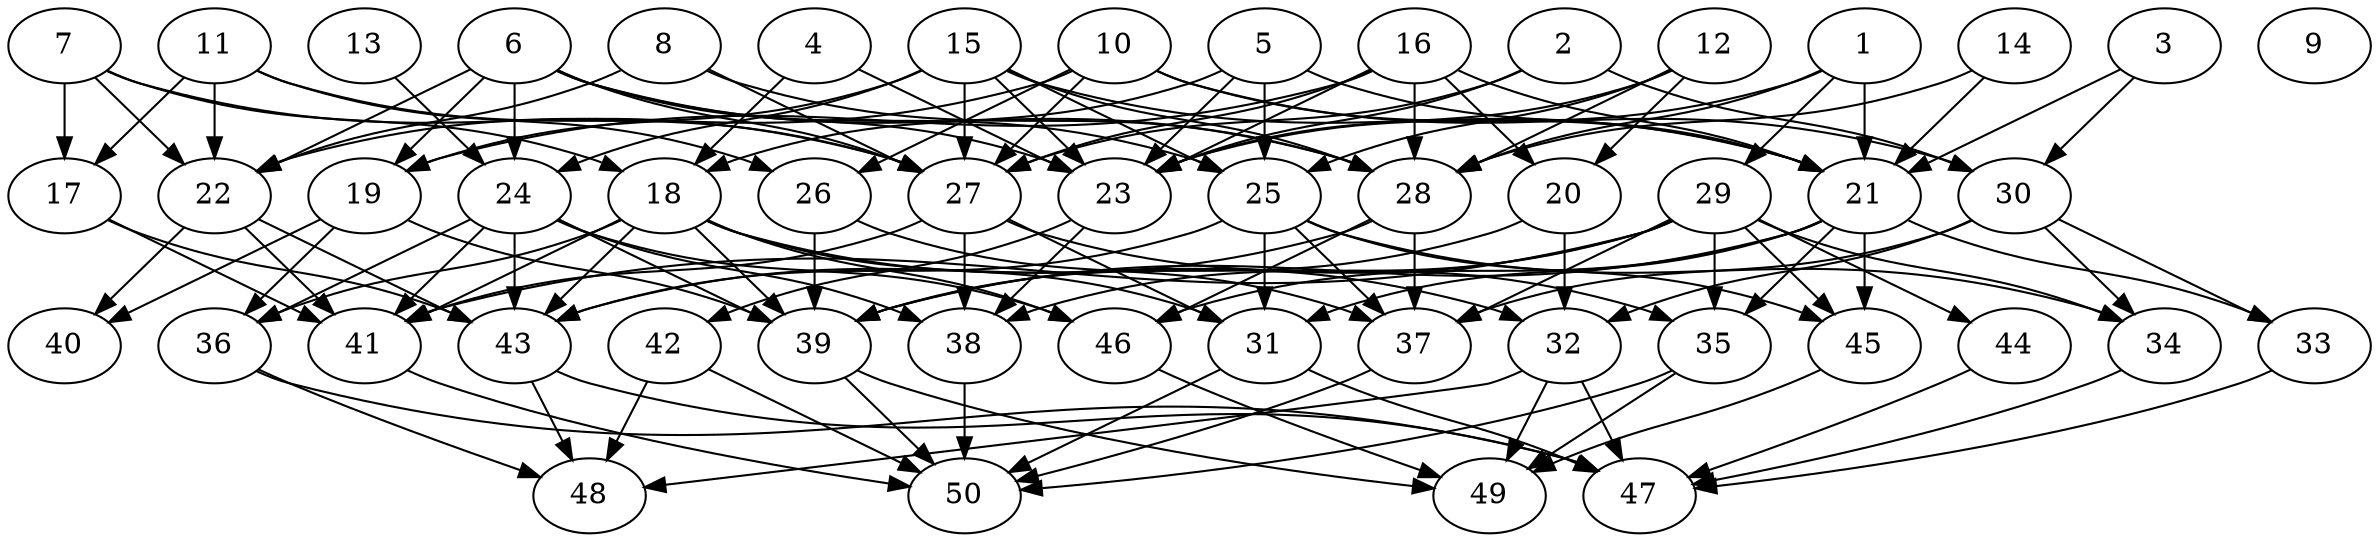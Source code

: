 // DAG automatically generated by daggen at Thu Oct  3 14:07:57 2019
// ./daggen --dot -n 50 --ccr 0.3 --fat 0.7 --regular 0.9 --density 0.5 --mindata 5242880 --maxdata 52428800 
digraph G {
  1 [size="96573440", alpha="0.19", expect_size="28972032"] 
  1 -> 21 [size ="28972032"]
  1 -> 23 [size ="28972032"]
  1 -> 28 [size ="28972032"]
  1 -> 29 [size ="28972032"]
  2 [size="141052587", alpha="0.02", expect_size="42315776"] 
  2 -> 23 [size ="42315776"]
  2 -> 27 [size ="42315776"]
  2 -> 30 [size ="42315776"]
  3 [size="47339520", alpha="0.20", expect_size="14201856"] 
  3 -> 21 [size ="14201856"]
  3 -> 30 [size ="14201856"]
  4 [size="74919253", alpha="0.19", expect_size="22475776"] 
  4 -> 18 [size ="22475776"]
  4 -> 23 [size ="22475776"]
  5 [size="20022613", alpha="0.15", expect_size="6006784"] 
  5 -> 18 [size ="6006784"]
  5 -> 21 [size ="6006784"]
  5 -> 23 [size ="6006784"]
  5 -> 25 [size ="6006784"]
  6 [size="103953067", alpha="0.04", expect_size="31185920"] 
  6 -> 19 [size ="31185920"]
  6 -> 22 [size ="31185920"]
  6 -> 23 [size ="31185920"]
  6 -> 24 [size ="31185920"]
  6 -> 25 [size ="31185920"]
  6 -> 27 [size ="31185920"]
  6 -> 28 [size ="31185920"]
  7 [size="141192533", alpha="0.12", expect_size="42357760"] 
  7 -> 17 [size ="42357760"]
  7 -> 18 [size ="42357760"]
  7 -> 22 [size ="42357760"]
  7 -> 27 [size ="42357760"]
  8 [size="28276053", alpha="0.04", expect_size="8482816"] 
  8 -> 22 [size ="8482816"]
  8 -> 27 [size ="8482816"]
  8 -> 28 [size ="8482816"]
  9 [size="150469973", alpha="0.03", expect_size="45140992"] 
  10 [size="125668693", alpha="0.02", expect_size="37700608"] 
  10 -> 21 [size ="37700608"]
  10 -> 22 [size ="37700608"]
  10 -> 26 [size ="37700608"]
  10 -> 27 [size ="37700608"]
  10 -> 30 [size ="37700608"]
  11 [size="68345173", alpha="0.10", expect_size="20503552"] 
  11 -> 17 [size ="20503552"]
  11 -> 22 [size ="20503552"]
  11 -> 26 [size ="20503552"]
  11 -> 27 [size ="20503552"]
  12 [size="57702400", alpha="0.10", expect_size="17310720"] 
  12 -> 20 [size ="17310720"]
  12 -> 23 [size ="17310720"]
  12 -> 25 [size ="17310720"]
  12 -> 28 [size ="17310720"]
  13 [size="77288107", alpha="0.13", expect_size="23186432"] 
  13 -> 24 [size ="23186432"]
  14 [size="75028480", alpha="0.09", expect_size="22508544"] 
  14 -> 21 [size ="22508544"]
  14 -> 28 [size ="22508544"]
  15 [size="70041600", alpha="0.01", expect_size="21012480"] 
  15 -> 19 [size ="21012480"]
  15 -> 21 [size ="21012480"]
  15 -> 23 [size ="21012480"]
  15 -> 24 [size ="21012480"]
  15 -> 25 [size ="21012480"]
  15 -> 27 [size ="21012480"]
  15 -> 28 [size ="21012480"]
  16 [size="29422933", alpha="0.08", expect_size="8826880"] 
  16 -> 19 [size ="8826880"]
  16 -> 20 [size ="8826880"]
  16 -> 21 [size ="8826880"]
  16 -> 23 [size ="8826880"]
  16 -> 27 [size ="8826880"]
  16 -> 28 [size ="8826880"]
  17 [size="58842453", alpha="0.16", expect_size="17652736"] 
  17 -> 41 [size ="17652736"]
  17 -> 43 [size ="17652736"]
  18 [size="154760533", alpha="0.17", expect_size="46428160"] 
  18 -> 31 [size ="46428160"]
  18 -> 32 [size ="46428160"]
  18 -> 36 [size ="46428160"]
  18 -> 39 [size ="46428160"]
  18 -> 41 [size ="46428160"]
  18 -> 43 [size ="46428160"]
  18 -> 46 [size ="46428160"]
  19 [size="32525653", alpha="0.13", expect_size="9757696"] 
  19 -> 36 [size ="9757696"]
  19 -> 39 [size ="9757696"]
  19 -> 40 [size ="9757696"]
  20 [size="55244800", alpha="0.16", expect_size="16573440"] 
  20 -> 32 [size ="16573440"]
  20 -> 39 [size ="16573440"]
  21 [size="69362347", alpha="0.08", expect_size="20808704"] 
  21 -> 31 [size ="20808704"]
  21 -> 33 [size ="20808704"]
  21 -> 35 [size ="20808704"]
  21 -> 39 [size ="20808704"]
  21 -> 45 [size ="20808704"]
  21 -> 46 [size ="20808704"]
  22 [size="148889600", alpha="0.17", expect_size="44666880"] 
  22 -> 40 [size ="44666880"]
  22 -> 41 [size ="44666880"]
  22 -> 43 [size ="44666880"]
  23 [size="68304213", alpha="0.09", expect_size="20491264"] 
  23 -> 38 [size ="20491264"]
  23 -> 42 [size ="20491264"]
  24 [size="172629333", alpha="0.09", expect_size="51788800"] 
  24 -> 36 [size ="51788800"]
  24 -> 38 [size ="51788800"]
  24 -> 39 [size ="51788800"]
  24 -> 41 [size ="51788800"]
  24 -> 43 [size ="51788800"]
  24 -> 46 [size ="51788800"]
  25 [size="88200533", alpha="0.09", expect_size="26460160"] 
  25 -> 31 [size ="26460160"]
  25 -> 34 [size ="26460160"]
  25 -> 37 [size ="26460160"]
  25 -> 43 [size ="26460160"]
  25 -> 45 [size ="26460160"]
  26 [size="96512000", alpha="0.20", expect_size="28953600"] 
  26 -> 37 [size ="28953600"]
  26 -> 39 [size ="28953600"]
  27 [size="156453547", alpha="0.07", expect_size="46936064"] 
  27 -> 31 [size ="46936064"]
  27 -> 35 [size ="46936064"]
  27 -> 38 [size ="46936064"]
  27 -> 41 [size ="46936064"]
  28 [size="124620800", alpha="0.15", expect_size="37386240"] 
  28 -> 37 [size ="37386240"]
  28 -> 43 [size ="37386240"]
  28 -> 46 [size ="37386240"]
  29 [size="100935680", alpha="0.20", expect_size="30280704"] 
  29 -> 34 [size ="30280704"]
  29 -> 35 [size ="30280704"]
  29 -> 37 [size ="30280704"]
  29 -> 38 [size ="30280704"]
  29 -> 39 [size ="30280704"]
  29 -> 41 [size ="30280704"]
  29 -> 44 [size ="30280704"]
  29 -> 45 [size ="30280704"]
  30 [size="45076480", alpha="0.18", expect_size="13522944"] 
  30 -> 32 [size ="13522944"]
  30 -> 33 [size ="13522944"]
  30 -> 34 [size ="13522944"]
  30 -> 37 [size ="13522944"]
  31 [size="168215893", alpha="0.04", expect_size="50464768"] 
  31 -> 47 [size ="50464768"]
  31 -> 50 [size ="50464768"]
  32 [size="77602133", alpha="0.14", expect_size="23280640"] 
  32 -> 47 [size ="23280640"]
  32 -> 48 [size ="23280640"]
  32 -> 49 [size ="23280640"]
  33 [size="54094507", alpha="0.12", expect_size="16228352"] 
  33 -> 47 [size ="16228352"]
  34 [size="127559680", alpha="0.17", expect_size="38267904"] 
  34 -> 47 [size ="38267904"]
  35 [size="40867840", alpha="0.09", expect_size="12260352"] 
  35 -> 49 [size ="12260352"]
  35 -> 50 [size ="12260352"]
  36 [size="111138133", alpha="0.02", expect_size="33341440"] 
  36 -> 47 [size ="33341440"]
  36 -> 48 [size ="33341440"]
  37 [size="110281387", alpha="0.01", expect_size="33084416"] 
  37 -> 50 [size ="33084416"]
  38 [size="162010453", alpha="0.17", expect_size="48603136"] 
  38 -> 50 [size ="48603136"]
  39 [size="119838720", alpha="0.15", expect_size="35951616"] 
  39 -> 49 [size ="35951616"]
  39 -> 50 [size ="35951616"]
  40 [size="116763307", alpha="0.18", expect_size="35028992"] 
  41 [size="103690240", alpha="0.08", expect_size="31107072"] 
  41 -> 50 [size ="31107072"]
  42 [size="131495253", alpha="0.14", expect_size="39448576"] 
  42 -> 48 [size ="39448576"]
  42 -> 50 [size ="39448576"]
  43 [size="83114667", alpha="0.06", expect_size="24934400"] 
  43 -> 47 [size ="24934400"]
  43 -> 48 [size ="24934400"]
  44 [size="18363733", alpha="0.19", expect_size="5509120"] 
  44 -> 47 [size ="5509120"]
  45 [size="152081067", alpha="0.00", expect_size="45624320"] 
  45 -> 49 [size ="45624320"]
  46 [size="64972800", alpha="0.12", expect_size="19491840"] 
  46 -> 49 [size ="19491840"]
  47 [size="83561813", alpha="0.01", expect_size="25068544"] 
  48 [size="91927893", alpha="0.03", expect_size="27578368"] 
  49 [size="70072320", alpha="0.17", expect_size="21021696"] 
  50 [size="33044480", alpha="0.14", expect_size="9913344"] 
}
